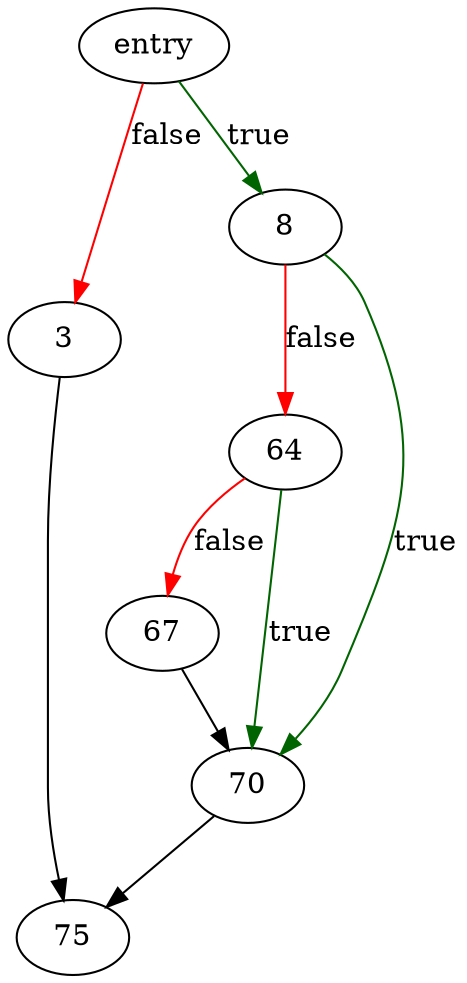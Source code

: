 digraph "usage" {
	// Node definitions.
	1 [label=entry];
	3;
	8;
	64;
	67;
	70;
	75;

	// Edge definitions.
	1 -> 3 [
		color=red
		label=false
	];
	1 -> 8 [
		color=darkgreen
		label=true
	];
	3 -> 75;
	8 -> 64 [
		color=red
		label=false
	];
	8 -> 70 [
		color=darkgreen
		label=true
	];
	64 -> 67 [
		color=red
		label=false
	];
	64 -> 70 [
		color=darkgreen
		label=true
	];
	67 -> 70;
	70 -> 75;
}